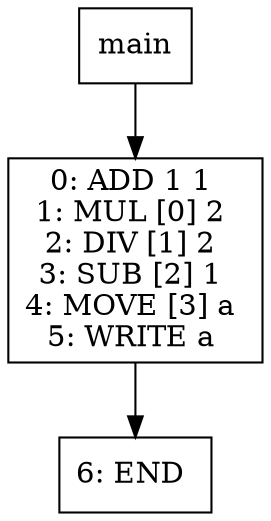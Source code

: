 digraph test005 {
node [shape=box]
99[label="main"]
99 -> 101
101[label="0: ADD 1 1 
1: MUL [0] 2 
2: DIV [1] 2 
3: SUB [2] 1 
4: MOVE [3] a 
5: WRITE a 
"]
101 -> 103
103[label="6: END 
"]
}
